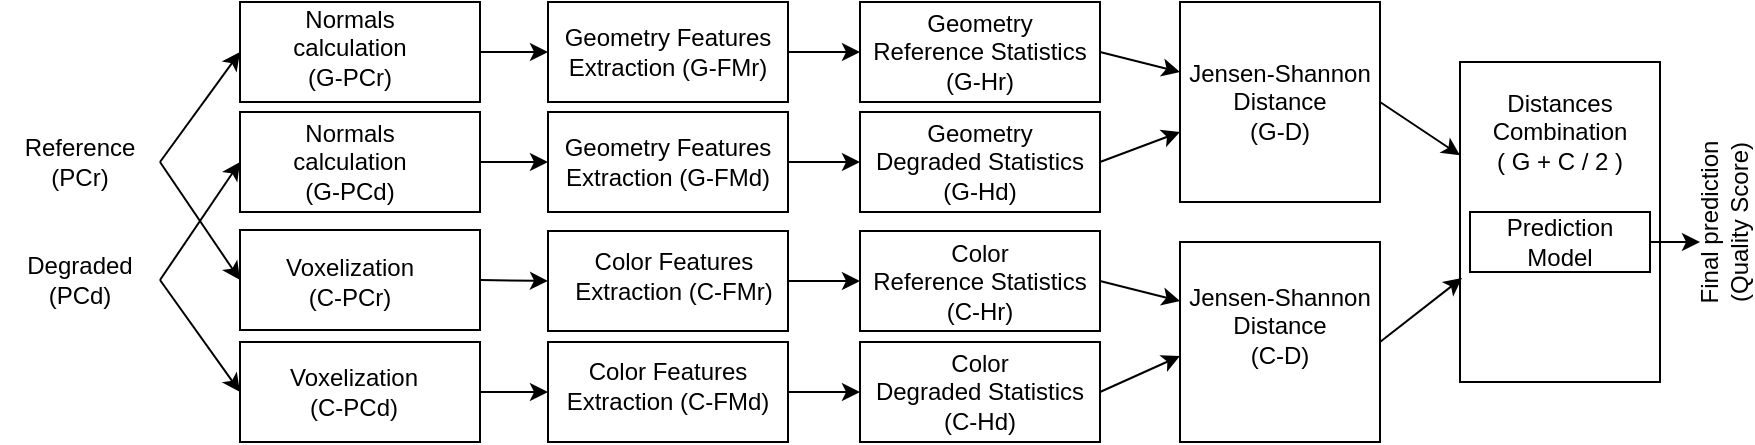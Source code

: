 <mxfile version="14.4.4" type="github">
  <diagram id="C5RBs43oDa-KdzZeNtuy" name="Page-1">
    <mxGraphModel dx="1100" dy="618" grid="1" gridSize="10" guides="1" tooltips="1" connect="1" arrows="1" fold="1" page="1" pageScale="1" pageWidth="827" pageHeight="1169" math="0" shadow="0">
      <root>
        <mxCell id="WIyWlLk6GJQsqaUBKTNV-0" />
        <mxCell id="WIyWlLk6GJQsqaUBKTNV-1" parent="WIyWlLk6GJQsqaUBKTNV-0" />
        <mxCell id="4q4iebFClX0E_7xJdS0V-46" value="" style="rounded=0;whiteSpace=wrap;html=1;" vertex="1" parent="WIyWlLk6GJQsqaUBKTNV-1">
          <mxGeometry x="610" y="180" width="100" height="100" as="geometry" />
        </mxCell>
        <mxCell id="4q4iebFClX0E_7xJdS0V-0" value="Reference&lt;br&gt;(PCr)" style="text;html=1;strokeColor=none;fillColor=none;align=center;verticalAlign=middle;whiteSpace=wrap;rounded=0;" vertex="1" parent="WIyWlLk6GJQsqaUBKTNV-1">
          <mxGeometry x="20" y="130" width="80" height="20" as="geometry" />
        </mxCell>
        <mxCell id="4q4iebFClX0E_7xJdS0V-1" value="&lt;div&gt;Degraded&lt;/div&gt;(PCd)" style="text;html=1;strokeColor=none;fillColor=none;align=center;verticalAlign=middle;whiteSpace=wrap;rounded=0;" vertex="1" parent="WIyWlLk6GJQsqaUBKTNV-1">
          <mxGeometry x="20" y="189" width="80" height="20" as="geometry" />
        </mxCell>
        <object label="" id="4q4iebFClX0E_7xJdS0V-2">
          <mxCell style="rounded=0;whiteSpace=wrap;html=1;" vertex="1" parent="WIyWlLk6GJQsqaUBKTNV-1">
            <mxGeometry x="140" y="60" width="120" height="50" as="geometry" />
          </mxCell>
        </object>
        <mxCell id="4q4iebFClX0E_7xJdS0V-3" value="" style="rounded=0;whiteSpace=wrap;html=1;" vertex="1" parent="WIyWlLk6GJQsqaUBKTNV-1">
          <mxGeometry x="140" y="174" width="120" height="50" as="geometry" />
        </mxCell>
        <mxCell id="4q4iebFClX0E_7xJdS0V-9" value="&lt;div&gt;Normals calculation (G-PCr)&lt;br&gt;&lt;/div&gt;" style="text;html=1;strokeColor=none;fillColor=none;align=center;verticalAlign=middle;whiteSpace=wrap;rounded=0;" vertex="1" parent="WIyWlLk6GJQsqaUBKTNV-1">
          <mxGeometry x="170" y="75" width="50" height="15" as="geometry" />
        </mxCell>
        <mxCell id="4q4iebFClX0E_7xJdS0V-10" value="&lt;div&gt;Voxelization&lt;/div&gt;&lt;div&gt;(C-PCr)&lt;br&gt;&lt;/div&gt;" style="text;html=1;strokeColor=none;fillColor=none;align=center;verticalAlign=middle;whiteSpace=wrap;rounded=0;" vertex="1" parent="WIyWlLk6GJQsqaUBKTNV-1">
          <mxGeometry x="170" y="189" width="50" height="21" as="geometry" />
        </mxCell>
        <mxCell id="4q4iebFClX0E_7xJdS0V-11" value="" style="endArrow=classic;html=1;entryX=0;entryY=0.5;entryDx=0;entryDy=0;" edge="1" parent="WIyWlLk6GJQsqaUBKTNV-1" target="4q4iebFClX0E_7xJdS0V-3">
          <mxGeometry width="50" height="50" relative="1" as="geometry">
            <mxPoint x="100" y="140" as="sourcePoint" />
            <mxPoint x="130" y="200" as="targetPoint" />
          </mxGeometry>
        </mxCell>
        <mxCell id="4q4iebFClX0E_7xJdS0V-13" value="" style="endArrow=classic;html=1;entryX=0;entryY=0.5;entryDx=0;entryDy=0;" edge="1" parent="WIyWlLk6GJQsqaUBKTNV-1" target="4q4iebFClX0E_7xJdS0V-20">
          <mxGeometry width="50" height="50" relative="1" as="geometry">
            <mxPoint x="100" y="199" as="sourcePoint" />
            <mxPoint x="440" y="290" as="targetPoint" />
          </mxGeometry>
        </mxCell>
        <mxCell id="4q4iebFClX0E_7xJdS0V-14" value="" style="endArrow=classic;html=1;entryX=0;entryY=0.5;entryDx=0;entryDy=0;" edge="1" parent="WIyWlLk6GJQsqaUBKTNV-1" target="4q4iebFClX0E_7xJdS0V-18">
          <mxGeometry width="50" height="50" relative="1" as="geometry">
            <mxPoint x="100" y="199" as="sourcePoint" />
            <mxPoint x="140" y="199" as="targetPoint" />
          </mxGeometry>
        </mxCell>
        <mxCell id="4q4iebFClX0E_7xJdS0V-17" value="" style="endArrow=classic;html=1;entryX=0;entryY=0.5;entryDx=0;entryDy=0;" edge="1" parent="WIyWlLk6GJQsqaUBKTNV-1" target="4q4iebFClX0E_7xJdS0V-2">
          <mxGeometry width="50" height="50" relative="1" as="geometry">
            <mxPoint x="100" y="140" as="sourcePoint" />
            <mxPoint x="440" y="290" as="targetPoint" />
          </mxGeometry>
        </mxCell>
        <object label="" id="4q4iebFClX0E_7xJdS0V-18">
          <mxCell style="rounded=0;whiteSpace=wrap;html=1;" vertex="1" parent="WIyWlLk6GJQsqaUBKTNV-1">
            <mxGeometry x="140" y="115" width="120" height="50" as="geometry" />
          </mxCell>
        </object>
        <mxCell id="4q4iebFClX0E_7xJdS0V-19" value="&lt;div&gt;Normals calculation&lt;/div&gt;&lt;div&gt;(G-PCd)&lt;/div&gt;" style="text;html=1;strokeColor=none;fillColor=none;align=center;verticalAlign=middle;whiteSpace=wrap;rounded=0;" vertex="1" parent="WIyWlLk6GJQsqaUBKTNV-1">
          <mxGeometry x="170" y="130" width="50" height="20" as="geometry" />
        </mxCell>
        <mxCell id="4q4iebFClX0E_7xJdS0V-20" value="" style="rounded=0;whiteSpace=wrap;html=1;" vertex="1" parent="WIyWlLk6GJQsqaUBKTNV-1">
          <mxGeometry x="140" y="230" width="120" height="50" as="geometry" />
        </mxCell>
        <mxCell id="4q4iebFClX0E_7xJdS0V-21" value="&lt;div&gt;Voxelization&lt;/div&gt;&lt;div&gt;(C-PCd)&lt;/div&gt;" style="text;html=1;strokeColor=none;fillColor=none;align=center;verticalAlign=middle;whiteSpace=wrap;rounded=0;" vertex="1" parent="WIyWlLk6GJQsqaUBKTNV-1">
          <mxGeometry x="172" y="244.5" width="50" height="21" as="geometry" />
        </mxCell>
        <object label="" id="4q4iebFClX0E_7xJdS0V-23">
          <mxCell style="rounded=0;whiteSpace=wrap;html=1;" vertex="1" parent="WIyWlLk6GJQsqaUBKTNV-1">
            <mxGeometry x="294" y="60" width="120" height="50" as="geometry" />
          </mxCell>
        </object>
        <mxCell id="4q4iebFClX0E_7xJdS0V-24" value="&lt;div&gt;Geometry Features Extraction (G-FMr)&lt;br&gt;&lt;/div&gt;" style="text;html=1;strokeColor=none;fillColor=none;align=center;verticalAlign=middle;whiteSpace=wrap;rounded=0;" vertex="1" parent="WIyWlLk6GJQsqaUBKTNV-1">
          <mxGeometry x="297" y="77.5" width="114" height="15" as="geometry" />
        </mxCell>
        <object label="" id="4q4iebFClX0E_7xJdS0V-25">
          <mxCell style="rounded=0;whiteSpace=wrap;html=1;" vertex="1" parent="WIyWlLk6GJQsqaUBKTNV-1">
            <mxGeometry x="294" y="115" width="120" height="50" as="geometry" />
          </mxCell>
        </object>
        <mxCell id="4q4iebFClX0E_7xJdS0V-26" value="&lt;div&gt;Geometry Features Extraction (G-FMd)&lt;br&gt;&lt;/div&gt;" style="text;html=1;strokeColor=none;fillColor=none;align=center;verticalAlign=middle;whiteSpace=wrap;rounded=0;" vertex="1" parent="WIyWlLk6GJQsqaUBKTNV-1">
          <mxGeometry x="296" y="122.5" width="116" height="35" as="geometry" />
        </mxCell>
        <object label="" id="4q4iebFClX0E_7xJdS0V-27">
          <mxCell style="rounded=0;whiteSpace=wrap;html=1;" vertex="1" parent="WIyWlLk6GJQsqaUBKTNV-1">
            <mxGeometry x="294" y="174.5" width="120" height="50" as="geometry" />
          </mxCell>
        </object>
        <mxCell id="4q4iebFClX0E_7xJdS0V-29" value="&lt;div&gt;Color Features&lt;/div&gt;&lt;div&gt;Extraction (C-FMr)&lt;br&gt;&lt;/div&gt;" style="text;html=1;strokeColor=none;fillColor=none;align=center;verticalAlign=middle;whiteSpace=wrap;rounded=0;" vertex="1" parent="WIyWlLk6GJQsqaUBKTNV-1">
          <mxGeometry x="305" y="189" width="104" height="15" as="geometry" />
        </mxCell>
        <object label="" id="4q4iebFClX0E_7xJdS0V-30">
          <mxCell style="rounded=0;whiteSpace=wrap;html=1;" vertex="1" parent="WIyWlLk6GJQsqaUBKTNV-1">
            <mxGeometry x="294" y="230" width="120" height="50" as="geometry" />
          </mxCell>
        </object>
        <mxCell id="4q4iebFClX0E_7xJdS0V-31" value="&lt;div&gt;Color Features&lt;/div&gt;&lt;div&gt;Extraction (C-FMd)&lt;br&gt;&lt;/div&gt;" style="text;html=1;strokeColor=none;fillColor=none;align=center;verticalAlign=middle;whiteSpace=wrap;rounded=0;" vertex="1" parent="WIyWlLk6GJQsqaUBKTNV-1">
          <mxGeometry x="302" y="244.5" width="104" height="15" as="geometry" />
        </mxCell>
        <object label="" id="4q4iebFClX0E_7xJdS0V-33">
          <mxCell style="rounded=0;whiteSpace=wrap;html=1;" vertex="1" parent="WIyWlLk6GJQsqaUBKTNV-1">
            <mxGeometry x="450" y="60" width="120" height="50" as="geometry" />
          </mxCell>
        </object>
        <object label="" id="4q4iebFClX0E_7xJdS0V-34">
          <mxCell style="rounded=0;whiteSpace=wrap;html=1;" vertex="1" parent="WIyWlLk6GJQsqaUBKTNV-1">
            <mxGeometry x="450" y="174.5" width="120" height="50" as="geometry" />
          </mxCell>
        </object>
        <object label="" id="4q4iebFClX0E_7xJdS0V-35">
          <mxCell style="rounded=0;whiteSpace=wrap;html=1;" vertex="1" parent="WIyWlLk6GJQsqaUBKTNV-1">
            <mxGeometry x="450" y="115" width="120" height="50" as="geometry" />
          </mxCell>
        </object>
        <object label="" id="4q4iebFClX0E_7xJdS0V-36">
          <mxCell style="rounded=0;whiteSpace=wrap;html=1;" vertex="1" parent="WIyWlLk6GJQsqaUBKTNV-1">
            <mxGeometry x="450" y="230" width="120" height="50" as="geometry" />
          </mxCell>
        </object>
        <mxCell id="4q4iebFClX0E_7xJdS0V-37" value="&lt;div&gt;Geometry Reference Statistics (G-Hr)&lt;br&gt;&lt;/div&gt;" style="text;html=1;strokeColor=none;fillColor=none;align=center;verticalAlign=middle;whiteSpace=wrap;rounded=0;" vertex="1" parent="WIyWlLk6GJQsqaUBKTNV-1">
          <mxGeometry x="455" y="75" width="110" height="20" as="geometry" />
        </mxCell>
        <mxCell id="4q4iebFClX0E_7xJdS0V-39" value="&lt;div&gt;Geometry Degraded Statistics (G-Hd)&lt;br&gt;&lt;/div&gt;" style="text;html=1;strokeColor=none;fillColor=none;align=center;verticalAlign=middle;whiteSpace=wrap;rounded=0;" vertex="1" parent="WIyWlLk6GJQsqaUBKTNV-1">
          <mxGeometry x="455" y="130" width="110" height="20" as="geometry" />
        </mxCell>
        <mxCell id="4q4iebFClX0E_7xJdS0V-40" value="&lt;div&gt;Color&lt;br&gt;Reference Statistics&lt;br&gt;(C-Hr)&lt;br&gt;&lt;/div&gt;" style="text;html=1;strokeColor=none;fillColor=none;align=center;verticalAlign=middle;whiteSpace=wrap;rounded=0;" vertex="1" parent="WIyWlLk6GJQsqaUBKTNV-1">
          <mxGeometry x="430" y="192" width="160" height="15" as="geometry" />
        </mxCell>
        <mxCell id="4q4iebFClX0E_7xJdS0V-41" value="&lt;div&gt;Color&lt;br&gt;Degraded Statistics&lt;br&gt;(C-Hd)&lt;br&gt;&lt;/div&gt;" style="text;html=1;strokeColor=none;fillColor=none;align=center;verticalAlign=middle;whiteSpace=wrap;rounded=0;" vertex="1" parent="WIyWlLk6GJQsqaUBKTNV-1">
          <mxGeometry x="430" y="247.5" width="160" height="15" as="geometry" />
        </mxCell>
        <mxCell id="4q4iebFClX0E_7xJdS0V-42" value="" style="rounded=0;whiteSpace=wrap;html=1;" vertex="1" parent="WIyWlLk6GJQsqaUBKTNV-1">
          <mxGeometry x="610" y="60" width="100" height="100" as="geometry" />
        </mxCell>
        <mxCell id="4q4iebFClX0E_7xJdS0V-43" value="&lt;div&gt;Jensen-Shannon&lt;/div&gt;&lt;div&gt;Distance&lt;/div&gt;&lt;div&gt;(G-D)&lt;br&gt;&lt;/div&gt;" style="text;html=1;strokeColor=none;fillColor=none;align=center;verticalAlign=middle;whiteSpace=wrap;rounded=0;" vertex="1" parent="WIyWlLk6GJQsqaUBKTNV-1">
          <mxGeometry x="610" y="80" width="100" height="60" as="geometry" />
        </mxCell>
        <mxCell id="4q4iebFClX0E_7xJdS0V-45" value="&lt;div&gt;Jensen-Shannon&lt;/div&gt;&lt;div&gt;Distance&lt;br&gt;&lt;/div&gt;&lt;div&gt;(C-D)&lt;br&gt;&lt;/div&gt;" style="text;html=1;strokeColor=none;fillColor=none;align=center;verticalAlign=middle;whiteSpace=wrap;rounded=0;" vertex="1" parent="WIyWlLk6GJQsqaUBKTNV-1">
          <mxGeometry x="610" y="192" width="100" height="60" as="geometry" />
        </mxCell>
        <mxCell id="4q4iebFClX0E_7xJdS0V-47" value="" style="rounded=0;whiteSpace=wrap;html=1;" vertex="1" parent="WIyWlLk6GJQsqaUBKTNV-1">
          <mxGeometry x="750" y="90" width="100" height="160" as="geometry" />
        </mxCell>
        <mxCell id="4q4iebFClX0E_7xJdS0V-48" value="&lt;div&gt;Distances&lt;/div&gt;&lt;div&gt;Combination&lt;br&gt;&lt;/div&gt;&lt;div&gt;( G + C / 2 )&lt;br&gt;&lt;/div&gt;" style="text;html=1;strokeColor=none;fillColor=none;align=center;verticalAlign=middle;whiteSpace=wrap;rounded=0;" vertex="1" parent="WIyWlLk6GJQsqaUBKTNV-1">
          <mxGeometry x="765" y="100" width="70" height="50" as="geometry" />
        </mxCell>
        <mxCell id="4q4iebFClX0E_7xJdS0V-49" value="" style="rounded=0;whiteSpace=wrap;html=1;" vertex="1" parent="WIyWlLk6GJQsqaUBKTNV-1">
          <mxGeometry x="755" y="165" width="90" height="30" as="geometry" />
        </mxCell>
        <mxCell id="4q4iebFClX0E_7xJdS0V-50" value="Prediction Model" style="text;html=1;strokeColor=none;fillColor=none;align=center;verticalAlign=middle;whiteSpace=wrap;rounded=0;" vertex="1" parent="WIyWlLk6GJQsqaUBKTNV-1">
          <mxGeometry x="780" y="170" width="40" height="20" as="geometry" />
        </mxCell>
        <mxCell id="4q4iebFClX0E_7xJdS0V-57" value="&lt;div&gt;Final prediction&lt;/div&gt;&lt;div&gt;(Quality Score)&lt;br&gt;&lt;/div&gt;" style="text;html=1;strokeColor=none;fillColor=none;align=center;verticalAlign=middle;whiteSpace=wrap;rounded=0;rotation=-90;" vertex="1" parent="WIyWlLk6GJQsqaUBKTNV-1">
          <mxGeometry x="827" y="160" width="110" height="20" as="geometry" />
        </mxCell>
        <mxCell id="4q4iebFClX0E_7xJdS0V-58" value="" style="endArrow=classic;html=1;exitX=1;exitY=0.5;exitDx=0;exitDy=0;entryX=0;entryY=0.5;entryDx=0;entryDy=0;" edge="1" parent="WIyWlLk6GJQsqaUBKTNV-1" source="4q4iebFClX0E_7xJdS0V-2" target="4q4iebFClX0E_7xJdS0V-23">
          <mxGeometry width="50" height="50" relative="1" as="geometry">
            <mxPoint x="420" y="340" as="sourcePoint" />
            <mxPoint x="290" y="84" as="targetPoint" />
          </mxGeometry>
        </mxCell>
        <mxCell id="4q4iebFClX0E_7xJdS0V-60" value="" style="endArrow=classic;html=1;exitX=1;exitY=0.5;exitDx=0;exitDy=0;entryX=0;entryY=0.5;entryDx=0;entryDy=0;" edge="1" parent="WIyWlLk6GJQsqaUBKTNV-1" source="4q4iebFClX0E_7xJdS0V-18" target="4q4iebFClX0E_7xJdS0V-25">
          <mxGeometry width="50" height="50" relative="1" as="geometry">
            <mxPoint x="270" y="95" as="sourcePoint" />
            <mxPoint x="304" y="95" as="targetPoint" />
          </mxGeometry>
        </mxCell>
        <mxCell id="4q4iebFClX0E_7xJdS0V-61" value="" style="endArrow=classic;html=1;exitX=1;exitY=0.5;exitDx=0;exitDy=0;entryX=0;entryY=0.5;entryDx=0;entryDy=0;" edge="1" parent="WIyWlLk6GJQsqaUBKTNV-1" source="4q4iebFClX0E_7xJdS0V-3" target="4q4iebFClX0E_7xJdS0V-27">
          <mxGeometry width="50" height="50" relative="1" as="geometry">
            <mxPoint x="280" y="105" as="sourcePoint" />
            <mxPoint x="314" y="105" as="targetPoint" />
          </mxGeometry>
        </mxCell>
        <mxCell id="4q4iebFClX0E_7xJdS0V-62" value="" style="endArrow=classic;html=1;exitX=1;exitY=0.5;exitDx=0;exitDy=0;entryX=0;entryY=0.5;entryDx=0;entryDy=0;" edge="1" parent="WIyWlLk6GJQsqaUBKTNV-1" source="4q4iebFClX0E_7xJdS0V-20" target="4q4iebFClX0E_7xJdS0V-30">
          <mxGeometry width="50" height="50" relative="1" as="geometry">
            <mxPoint x="270" y="209" as="sourcePoint" />
            <mxPoint x="304" y="209.5" as="targetPoint" />
          </mxGeometry>
        </mxCell>
        <mxCell id="4q4iebFClX0E_7xJdS0V-63" value="" style="endArrow=classic;html=1;exitX=1;exitY=0.5;exitDx=0;exitDy=0;entryX=0;entryY=0.5;entryDx=0;entryDy=0;" edge="1" parent="WIyWlLk6GJQsqaUBKTNV-1" source="4q4iebFClX0E_7xJdS0V-23" target="4q4iebFClX0E_7xJdS0V-33">
          <mxGeometry width="50" height="50" relative="1" as="geometry">
            <mxPoint x="420" y="340" as="sourcePoint" />
            <mxPoint x="470" y="290" as="targetPoint" />
          </mxGeometry>
        </mxCell>
        <mxCell id="4q4iebFClX0E_7xJdS0V-64" value="" style="endArrow=classic;html=1;exitX=1;exitY=0.5;exitDx=0;exitDy=0;entryX=0;entryY=0.5;entryDx=0;entryDy=0;" edge="1" parent="WIyWlLk6GJQsqaUBKTNV-1" source="4q4iebFClX0E_7xJdS0V-25" target="4q4iebFClX0E_7xJdS0V-35">
          <mxGeometry width="50" height="50" relative="1" as="geometry">
            <mxPoint x="420" y="170" as="sourcePoint" />
            <mxPoint x="440" y="140" as="targetPoint" />
          </mxGeometry>
        </mxCell>
        <mxCell id="4q4iebFClX0E_7xJdS0V-65" value="" style="endArrow=classic;html=1;exitX=1;exitY=0.5;exitDx=0;exitDy=0;entryX=0;entryY=0.5;entryDx=0;entryDy=0;" edge="1" parent="WIyWlLk6GJQsqaUBKTNV-1" source="4q4iebFClX0E_7xJdS0V-27" target="4q4iebFClX0E_7xJdS0V-34">
          <mxGeometry width="50" height="50" relative="1" as="geometry">
            <mxPoint x="420" y="340" as="sourcePoint" />
            <mxPoint x="470" y="290" as="targetPoint" />
          </mxGeometry>
        </mxCell>
        <mxCell id="4q4iebFClX0E_7xJdS0V-66" value="" style="endArrow=classic;html=1;exitX=1;exitY=0.5;exitDx=0;exitDy=0;entryX=0;entryY=0.5;entryDx=0;entryDy=0;" edge="1" parent="WIyWlLk6GJQsqaUBKTNV-1" source="4q4iebFClX0E_7xJdS0V-30" target="4q4iebFClX0E_7xJdS0V-36">
          <mxGeometry width="50" height="50" relative="1" as="geometry">
            <mxPoint x="420" y="340" as="sourcePoint" />
            <mxPoint x="470" y="290" as="targetPoint" />
          </mxGeometry>
        </mxCell>
        <mxCell id="4q4iebFClX0E_7xJdS0V-67" value="" style="endArrow=classic;html=1;exitX=1;exitY=0.5;exitDx=0;exitDy=0;entryX=0;entryY=0.25;entryDx=0;entryDy=0;" edge="1" parent="WIyWlLk6GJQsqaUBKTNV-1" source="4q4iebFClX0E_7xJdS0V-33" target="4q4iebFClX0E_7xJdS0V-43">
          <mxGeometry width="50" height="50" relative="1" as="geometry">
            <mxPoint x="420" y="340" as="sourcePoint" />
            <mxPoint x="470" y="290" as="targetPoint" />
          </mxGeometry>
        </mxCell>
        <mxCell id="4q4iebFClX0E_7xJdS0V-68" value="" style="endArrow=classic;html=1;exitX=1;exitY=0.5;exitDx=0;exitDy=0;entryX=0;entryY=0.75;entryDx=0;entryDy=0;" edge="1" parent="WIyWlLk6GJQsqaUBKTNV-1" source="4q4iebFClX0E_7xJdS0V-35" target="4q4iebFClX0E_7xJdS0V-43">
          <mxGeometry width="50" height="50" relative="1" as="geometry">
            <mxPoint x="420" y="340" as="sourcePoint" />
            <mxPoint x="470" y="290" as="targetPoint" />
          </mxGeometry>
        </mxCell>
        <mxCell id="4q4iebFClX0E_7xJdS0V-69" value="" style="endArrow=classic;html=1;exitX=1;exitY=0.5;exitDx=0;exitDy=0;" edge="1" parent="WIyWlLk6GJQsqaUBKTNV-1" source="4q4iebFClX0E_7xJdS0V-34" target="4q4iebFClX0E_7xJdS0V-45">
          <mxGeometry width="50" height="50" relative="1" as="geometry">
            <mxPoint x="420" y="340" as="sourcePoint" />
            <mxPoint x="470" y="290" as="targetPoint" />
          </mxGeometry>
        </mxCell>
        <mxCell id="4q4iebFClX0E_7xJdS0V-70" value="" style="endArrow=classic;html=1;exitX=1;exitY=0.5;exitDx=0;exitDy=0;entryX=0;entryY=0.75;entryDx=0;entryDy=0;" edge="1" parent="WIyWlLk6GJQsqaUBKTNV-1" source="4q4iebFClX0E_7xJdS0V-36" target="4q4iebFClX0E_7xJdS0V-45">
          <mxGeometry width="50" height="50" relative="1" as="geometry">
            <mxPoint x="420" y="340" as="sourcePoint" />
            <mxPoint x="470" y="290" as="targetPoint" />
          </mxGeometry>
        </mxCell>
        <mxCell id="4q4iebFClX0E_7xJdS0V-71" value="" style="endArrow=classic;html=1;exitX=1;exitY=0.5;exitDx=0;exitDy=0;" edge="1" parent="WIyWlLk6GJQsqaUBKTNV-1" source="4q4iebFClX0E_7xJdS0V-43" target="4q4iebFClX0E_7xJdS0V-47">
          <mxGeometry width="50" height="50" relative="1" as="geometry">
            <mxPoint x="420" y="340" as="sourcePoint" />
            <mxPoint x="470" y="290" as="targetPoint" />
          </mxGeometry>
        </mxCell>
        <mxCell id="4q4iebFClX0E_7xJdS0V-72" value="" style="endArrow=classic;html=1;exitX=1;exitY=0.5;exitDx=0;exitDy=0;entryX=0.01;entryY=0.675;entryDx=0;entryDy=0;entryPerimeter=0;" edge="1" parent="WIyWlLk6GJQsqaUBKTNV-1" source="4q4iebFClX0E_7xJdS0V-46" target="4q4iebFClX0E_7xJdS0V-47">
          <mxGeometry width="50" height="50" relative="1" as="geometry">
            <mxPoint x="420" y="340" as="sourcePoint" />
            <mxPoint x="470" y="290" as="targetPoint" />
          </mxGeometry>
        </mxCell>
        <mxCell id="4q4iebFClX0E_7xJdS0V-73" value="" style="endArrow=classic;html=1;exitX=1;exitY=0.5;exitDx=0;exitDy=0;" edge="1" parent="WIyWlLk6GJQsqaUBKTNV-1" source="4q4iebFClX0E_7xJdS0V-49">
          <mxGeometry width="50" height="50" relative="1" as="geometry">
            <mxPoint x="420" y="340" as="sourcePoint" />
            <mxPoint x="870" y="180" as="targetPoint" />
          </mxGeometry>
        </mxCell>
      </root>
    </mxGraphModel>
  </diagram>
</mxfile>
